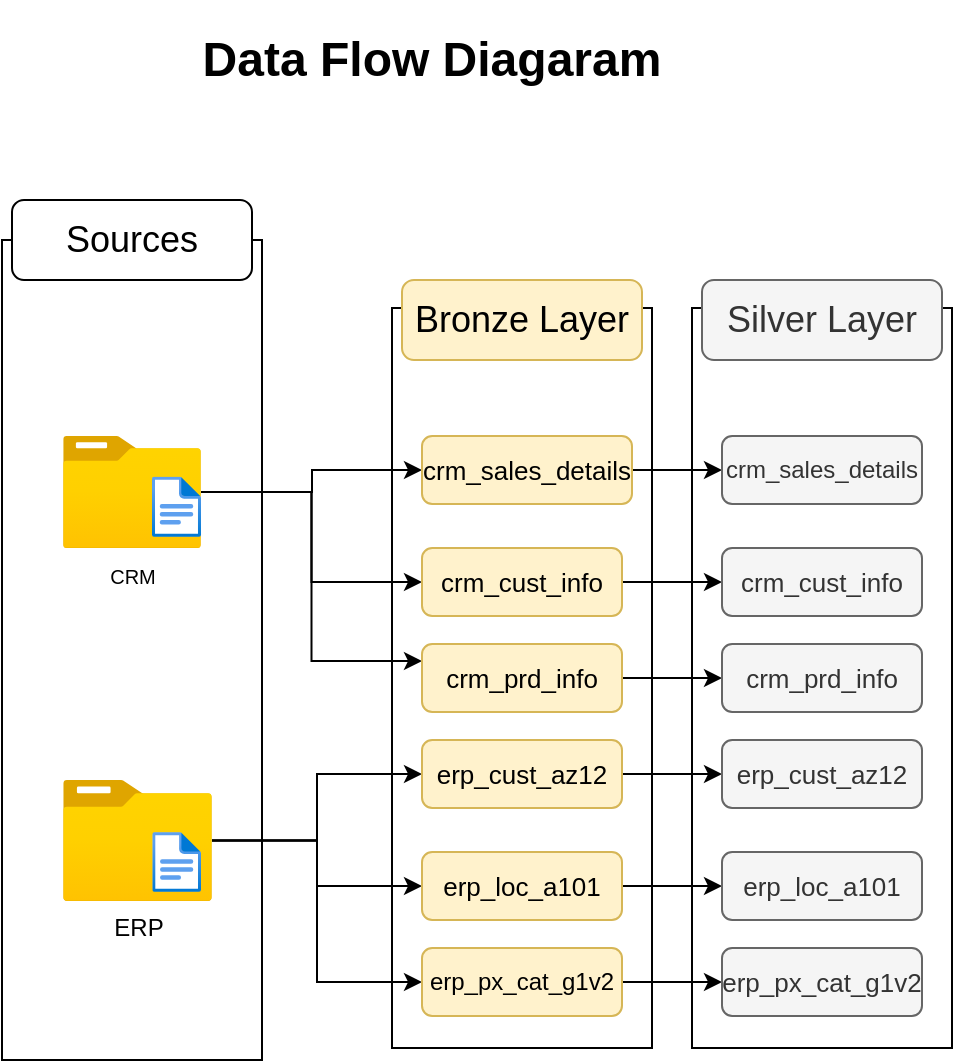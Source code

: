 <mxfile version="27.0.9">
  <diagram name="Page-1" id="b9mFJ8PxOftKfsxM-Vrh">
    <mxGraphModel dx="1042" dy="626" grid="1" gridSize="10" guides="1" tooltips="1" connect="1" arrows="1" fold="1" page="1" pageScale="1" pageWidth="850" pageHeight="1100" math="0" shadow="0">
      <root>
        <mxCell id="0" />
        <mxCell id="1" parent="0" />
        <mxCell id="I59APVDctWy9sGINXXS4-1" value="&lt;b&gt;Data Flow Diagaram&lt;/b&gt;" style="rounded=0;whiteSpace=wrap;html=1;fontSize=24;fillColor=default;strokeColor=none;" parent="1" vertex="1">
          <mxGeometry x="70" y="20" width="320" height="60" as="geometry" />
        </mxCell>
        <mxCell id="I59APVDctWy9sGINXXS4-2" value="" style="rounded=0;whiteSpace=wrap;html=1;strokeColor=default;" parent="1" vertex="1">
          <mxGeometry x="15" y="140" width="130" height="410" as="geometry" />
        </mxCell>
        <mxCell id="I59APVDctWy9sGINXXS4-3" value="Sources" style="rounded=1;whiteSpace=wrap;html=1;fontSize=18;strokeColor=default;gradientColor=none;" parent="1" vertex="1">
          <mxGeometry x="20" y="120" width="120" height="40" as="geometry" />
        </mxCell>
        <mxCell id="I59APVDctWy9sGINXXS4-25" style="edgeStyle=orthogonalEdgeStyle;rounded=0;orthogonalLoop=1;jettySize=auto;html=1;entryX=0;entryY=0.5;entryDx=0;entryDy=0;" parent="1" source="I59APVDctWy9sGINXXS4-6" target="I59APVDctWy9sGINXXS4-12" edge="1">
          <mxGeometry relative="1" as="geometry">
            <Array as="points">
              <mxPoint x="170" y="266" />
              <mxPoint x="170" y="255" />
            </Array>
          </mxGeometry>
        </mxCell>
        <mxCell id="I59APVDctWy9sGINXXS4-26" value="" style="edgeStyle=orthogonalEdgeStyle;rounded=0;orthogonalLoop=1;jettySize=auto;html=1;" parent="1" source="I59APVDctWy9sGINXXS4-6" target="I59APVDctWy9sGINXXS4-15" edge="1">
          <mxGeometry relative="1" as="geometry" />
        </mxCell>
        <mxCell id="I59APVDctWy9sGINXXS4-27" style="edgeStyle=orthogonalEdgeStyle;rounded=0;orthogonalLoop=1;jettySize=auto;html=1;entryX=0;entryY=0.25;entryDx=0;entryDy=0;" parent="1" source="I59APVDctWy9sGINXXS4-6" target="I59APVDctWy9sGINXXS4-16" edge="1">
          <mxGeometry relative="1" as="geometry" />
        </mxCell>
        <mxCell id="I59APVDctWy9sGINXXS4-6" value="&lt;font size=&quot;1&quot;&gt;CRM&lt;/font&gt;" style="image;aspect=fixed;html=1;points=[];align=center;fontSize=12;image=img/lib/azure2/general/Folder_Blank.svg;" parent="1" vertex="1">
          <mxGeometry x="45.5" y="238" width="69" height="56.0" as="geometry" />
        </mxCell>
        <mxCell id="I59APVDctWy9sGINXXS4-36" style="edgeStyle=orthogonalEdgeStyle;rounded=0;orthogonalLoop=1;jettySize=auto;html=1;entryX=0;entryY=0.5;entryDx=0;entryDy=0;" parent="1" source="I59APVDctWy9sGINXXS4-7" target="I59APVDctWy9sGINXXS4-28" edge="1">
          <mxGeometry relative="1" as="geometry" />
        </mxCell>
        <mxCell id="I59APVDctWy9sGINXXS4-37" style="edgeStyle=orthogonalEdgeStyle;rounded=0;orthogonalLoop=1;jettySize=auto;html=1;entryX=0;entryY=0.5;entryDx=0;entryDy=0;" parent="1" source="I59APVDctWy9sGINXXS4-7" target="I59APVDctWy9sGINXXS4-29" edge="1">
          <mxGeometry relative="1" as="geometry" />
        </mxCell>
        <mxCell id="I59APVDctWy9sGINXXS4-39" style="edgeStyle=orthogonalEdgeStyle;rounded=0;orthogonalLoop=1;jettySize=auto;html=1;entryX=0;entryY=0.5;entryDx=0;entryDy=0;" parent="1" source="I59APVDctWy9sGINXXS4-7" target="I59APVDctWy9sGINXXS4-30" edge="1">
          <mxGeometry relative="1" as="geometry" />
        </mxCell>
        <mxCell id="I59APVDctWy9sGINXXS4-7" value="ERP" style="image;aspect=fixed;html=1;points=[];align=center;fontSize=12;image=img/lib/azure2/general/Folder_Blank.svg;" parent="1" vertex="1">
          <mxGeometry x="45.5" y="410" width="74.5" height="60.46" as="geometry" />
        </mxCell>
        <mxCell id="I59APVDctWy9sGINXXS4-8" value="" style="image;aspect=fixed;html=1;points=[];align=center;fontSize=12;image=img/lib/azure2/general/File.svg;" parent="1" vertex="1">
          <mxGeometry x="90.15" y="436" width="24.35" height="30" as="geometry" />
        </mxCell>
        <mxCell id="I59APVDctWy9sGINXXS4-9" value="" style="image;aspect=fixed;html=1;points=[];align=center;fontSize=12;image=img/lib/azure2/general/File.svg;" parent="1" vertex="1">
          <mxGeometry x="90" y="258.27" width="24.5" height="30.19" as="geometry" />
        </mxCell>
        <mxCell id="I59APVDctWy9sGINXXS4-10" value="" style="rounded=0;whiteSpace=wrap;html=1;strokeColor=default;fillColor=none;" parent="1" vertex="1">
          <mxGeometry x="210" y="174" width="130" height="370" as="geometry" />
        </mxCell>
        <mxCell id="I59APVDctWy9sGINXXS4-11" value="Bronze Layer" style="rounded=1;whiteSpace=wrap;html=1;fontSize=18;strokeColor=#d6b656;fillColor=#fff2cc;" parent="1" vertex="1">
          <mxGeometry x="215" y="160" width="120" height="40" as="geometry" />
        </mxCell>
        <mxCell id="XEtWCbvCKdCQ839mYe6t-9" style="edgeStyle=orthogonalEdgeStyle;rounded=0;orthogonalLoop=1;jettySize=auto;html=1;entryX=0;entryY=0.5;entryDx=0;entryDy=0;" edge="1" parent="1" source="I59APVDctWy9sGINXXS4-12" target="XEtWCbvCKdCQ839mYe6t-3">
          <mxGeometry relative="1" as="geometry" />
        </mxCell>
        <mxCell id="I59APVDctWy9sGINXXS4-12" value="&lt;font style=&quot;font-size: 13px;&quot;&gt;crm_sales_details&lt;/font&gt;" style="rounded=1;whiteSpace=wrap;html=1;fillColor=#fff2cc;strokeColor=#d6b656;" parent="1" vertex="1">
          <mxGeometry x="225" y="238" width="105" height="34" as="geometry" />
        </mxCell>
        <mxCell id="XEtWCbvCKdCQ839mYe6t-10" style="edgeStyle=orthogonalEdgeStyle;rounded=0;orthogonalLoop=1;jettySize=auto;html=1;exitX=1;exitY=0.5;exitDx=0;exitDy=0;entryX=0;entryY=0.5;entryDx=0;entryDy=0;" edge="1" parent="1" source="I59APVDctWy9sGINXXS4-15" target="XEtWCbvCKdCQ839mYe6t-4">
          <mxGeometry relative="1" as="geometry" />
        </mxCell>
        <mxCell id="I59APVDctWy9sGINXXS4-15" value="&lt;font style=&quot;font-size: 13px;&quot;&gt;crm_cust_info&lt;/font&gt;" style="rounded=1;whiteSpace=wrap;html=1;fillColor=#fff2cc;strokeColor=#d6b656;" parent="1" vertex="1">
          <mxGeometry x="225" y="294" width="100" height="34" as="geometry" />
        </mxCell>
        <mxCell id="XEtWCbvCKdCQ839mYe6t-13" style="edgeStyle=orthogonalEdgeStyle;rounded=0;orthogonalLoop=1;jettySize=auto;html=1;exitX=1;exitY=0.5;exitDx=0;exitDy=0;entryX=0;entryY=0.5;entryDx=0;entryDy=0;" edge="1" parent="1" source="I59APVDctWy9sGINXXS4-16" target="XEtWCbvCKdCQ839mYe6t-5">
          <mxGeometry relative="1" as="geometry" />
        </mxCell>
        <mxCell id="I59APVDctWy9sGINXXS4-16" value="&lt;font style=&quot;font-size: 13px;&quot;&gt;crm_prd_info&lt;/font&gt;" style="rounded=1;whiteSpace=wrap;html=1;fillColor=#fff2cc;strokeColor=#d6b656;" parent="1" vertex="1">
          <mxGeometry x="225" y="342" width="100" height="34" as="geometry" />
        </mxCell>
        <mxCell id="XEtWCbvCKdCQ839mYe6t-14" style="edgeStyle=orthogonalEdgeStyle;rounded=0;orthogonalLoop=1;jettySize=auto;html=1;exitX=1;exitY=0.5;exitDx=0;exitDy=0;entryX=0;entryY=0.5;entryDx=0;entryDy=0;" edge="1" parent="1" source="I59APVDctWy9sGINXXS4-28" target="XEtWCbvCKdCQ839mYe6t-6">
          <mxGeometry relative="1" as="geometry" />
        </mxCell>
        <mxCell id="I59APVDctWy9sGINXXS4-28" value="&lt;span style=&quot;font-size: 13px;&quot;&gt;erp_cust_az12&lt;/span&gt;" style="rounded=1;whiteSpace=wrap;html=1;fillColor=#fff2cc;strokeColor=#d6b656;" parent="1" vertex="1">
          <mxGeometry x="225" y="390" width="100" height="34" as="geometry" />
        </mxCell>
        <mxCell id="XEtWCbvCKdCQ839mYe6t-15" style="edgeStyle=orthogonalEdgeStyle;rounded=0;orthogonalLoop=1;jettySize=auto;html=1;exitX=1;exitY=0.5;exitDx=0;exitDy=0;entryX=0;entryY=0.5;entryDx=0;entryDy=0;" edge="1" parent="1" source="I59APVDctWy9sGINXXS4-29" target="XEtWCbvCKdCQ839mYe6t-7">
          <mxGeometry relative="1" as="geometry" />
        </mxCell>
        <mxCell id="I59APVDctWy9sGINXXS4-29" value="&lt;span style=&quot;font-size: 13px;&quot;&gt;erp_loc_a101&lt;/span&gt;" style="rounded=1;whiteSpace=wrap;html=1;fillColor=#fff2cc;strokeColor=#d6b656;" parent="1" vertex="1">
          <mxGeometry x="225" y="446" width="100" height="34" as="geometry" />
        </mxCell>
        <mxCell id="XEtWCbvCKdCQ839mYe6t-16" style="edgeStyle=orthogonalEdgeStyle;rounded=0;orthogonalLoop=1;jettySize=auto;html=1;exitX=1;exitY=0.5;exitDx=0;exitDy=0;entryX=0;entryY=0.5;entryDx=0;entryDy=0;" edge="1" parent="1" source="I59APVDctWy9sGINXXS4-30" target="XEtWCbvCKdCQ839mYe6t-8">
          <mxGeometry relative="1" as="geometry" />
        </mxCell>
        <mxCell id="I59APVDctWy9sGINXXS4-30" value="&lt;font&gt;erp_px_cat_g1v2&lt;/font&gt;" style="rounded=1;whiteSpace=wrap;html=1;fillColor=#fff2cc;strokeColor=#d6b656;" parent="1" vertex="1">
          <mxGeometry x="225" y="494" width="100" height="34" as="geometry" />
        </mxCell>
        <mxCell id="XEtWCbvCKdCQ839mYe6t-1" value="" style="rounded=0;whiteSpace=wrap;html=1;strokeColor=default;fillColor=none;" vertex="1" parent="1">
          <mxGeometry x="360" y="174" width="130" height="370" as="geometry" />
        </mxCell>
        <mxCell id="XEtWCbvCKdCQ839mYe6t-2" value="Silver Layer" style="rounded=1;whiteSpace=wrap;html=1;fontSize=18;strokeColor=#666666;fillColor=#f5f5f5;fontColor=#333333;" vertex="1" parent="1">
          <mxGeometry x="365" y="160" width="120" height="40" as="geometry" />
        </mxCell>
        <mxCell id="XEtWCbvCKdCQ839mYe6t-3" value="&lt;font&gt;crm_sales_details&lt;/font&gt;" style="rounded=1;whiteSpace=wrap;html=1;fillColor=#f5f5f5;strokeColor=#666666;fontColor=#333333;" vertex="1" parent="1">
          <mxGeometry x="375" y="238" width="100" height="34" as="geometry" />
        </mxCell>
        <mxCell id="XEtWCbvCKdCQ839mYe6t-4" value="&lt;font style=&quot;font-size: 13px;&quot;&gt;crm_cust_info&lt;/font&gt;" style="rounded=1;whiteSpace=wrap;html=1;fillColor=#f5f5f5;strokeColor=#666666;fontColor=#333333;" vertex="1" parent="1">
          <mxGeometry x="375" y="294" width="100" height="34" as="geometry" />
        </mxCell>
        <mxCell id="XEtWCbvCKdCQ839mYe6t-5" value="&lt;font style=&quot;font-size: 13px;&quot;&gt;crm_prd_info&lt;/font&gt;" style="rounded=1;whiteSpace=wrap;html=1;fillColor=#f5f5f5;strokeColor=#666666;fontColor=#333333;" vertex="1" parent="1">
          <mxGeometry x="375" y="342" width="100" height="34" as="geometry" />
        </mxCell>
        <mxCell id="XEtWCbvCKdCQ839mYe6t-6" value="&lt;span style=&quot;font-size: 13px;&quot;&gt;erp_cust_az12&lt;/span&gt;" style="rounded=1;whiteSpace=wrap;html=1;fillColor=#f5f5f5;strokeColor=#666666;fontColor=#333333;" vertex="1" parent="1">
          <mxGeometry x="375" y="390" width="100" height="34" as="geometry" />
        </mxCell>
        <mxCell id="XEtWCbvCKdCQ839mYe6t-7" value="&lt;span style=&quot;font-size: 13px;&quot;&gt;erp_loc_a101&lt;/span&gt;" style="rounded=1;whiteSpace=wrap;html=1;fillColor=#f5f5f5;strokeColor=#666666;fontColor=#333333;" vertex="1" parent="1">
          <mxGeometry x="375" y="446" width="100" height="34" as="geometry" />
        </mxCell>
        <mxCell id="XEtWCbvCKdCQ839mYe6t-8" value="&lt;span style=&quot;font-size: 13px;&quot;&gt;erp_px_cat_g1v2&lt;/span&gt;" style="rounded=1;whiteSpace=wrap;html=1;fillColor=#f5f5f5;strokeColor=#666666;fontColor=#333333;" vertex="1" parent="1">
          <mxGeometry x="375" y="494" width="100" height="34" as="geometry" />
        </mxCell>
      </root>
    </mxGraphModel>
  </diagram>
</mxfile>
